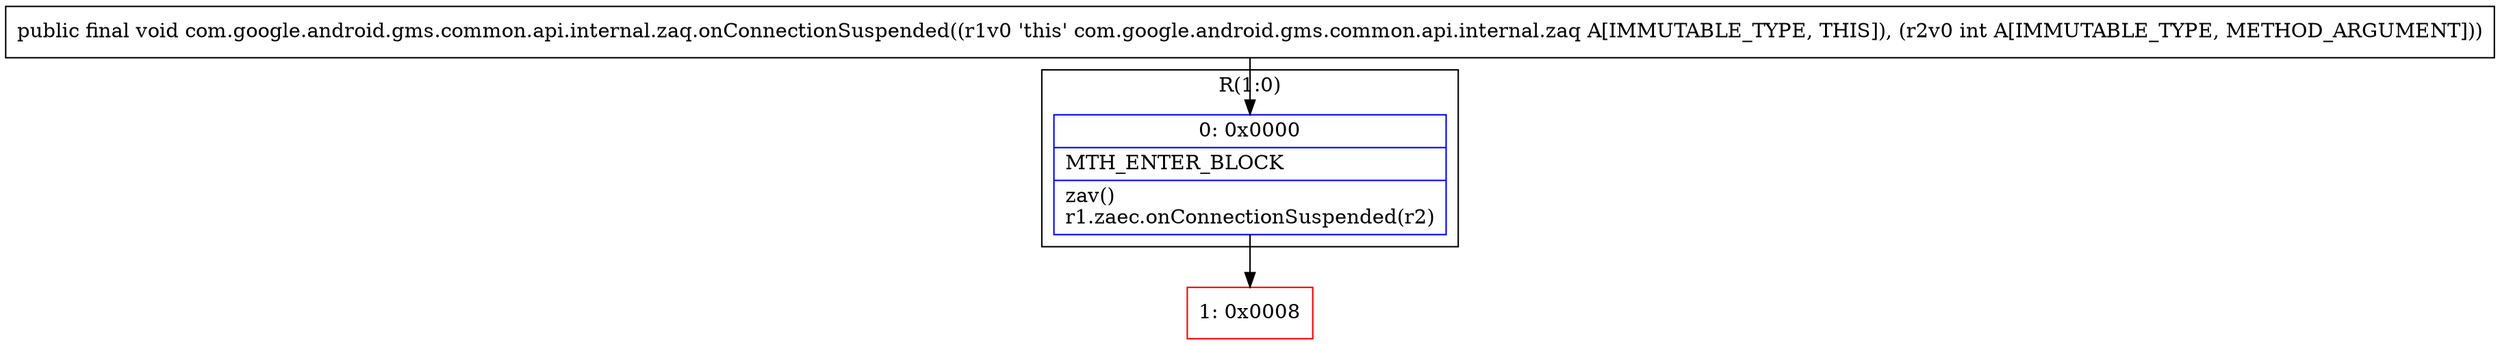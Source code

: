 digraph "CFG forcom.google.android.gms.common.api.internal.zaq.onConnectionSuspended(I)V" {
subgraph cluster_Region_1716000263 {
label = "R(1:0)";
node [shape=record,color=blue];
Node_0 [shape=record,label="{0\:\ 0x0000|MTH_ENTER_BLOCK\l|zav()\lr1.zaec.onConnectionSuspended(r2)\l}"];
}
Node_1 [shape=record,color=red,label="{1\:\ 0x0008}"];
MethodNode[shape=record,label="{public final void com.google.android.gms.common.api.internal.zaq.onConnectionSuspended((r1v0 'this' com.google.android.gms.common.api.internal.zaq A[IMMUTABLE_TYPE, THIS]), (r2v0 int A[IMMUTABLE_TYPE, METHOD_ARGUMENT])) }"];
MethodNode -> Node_0;
Node_0 -> Node_1;
}

